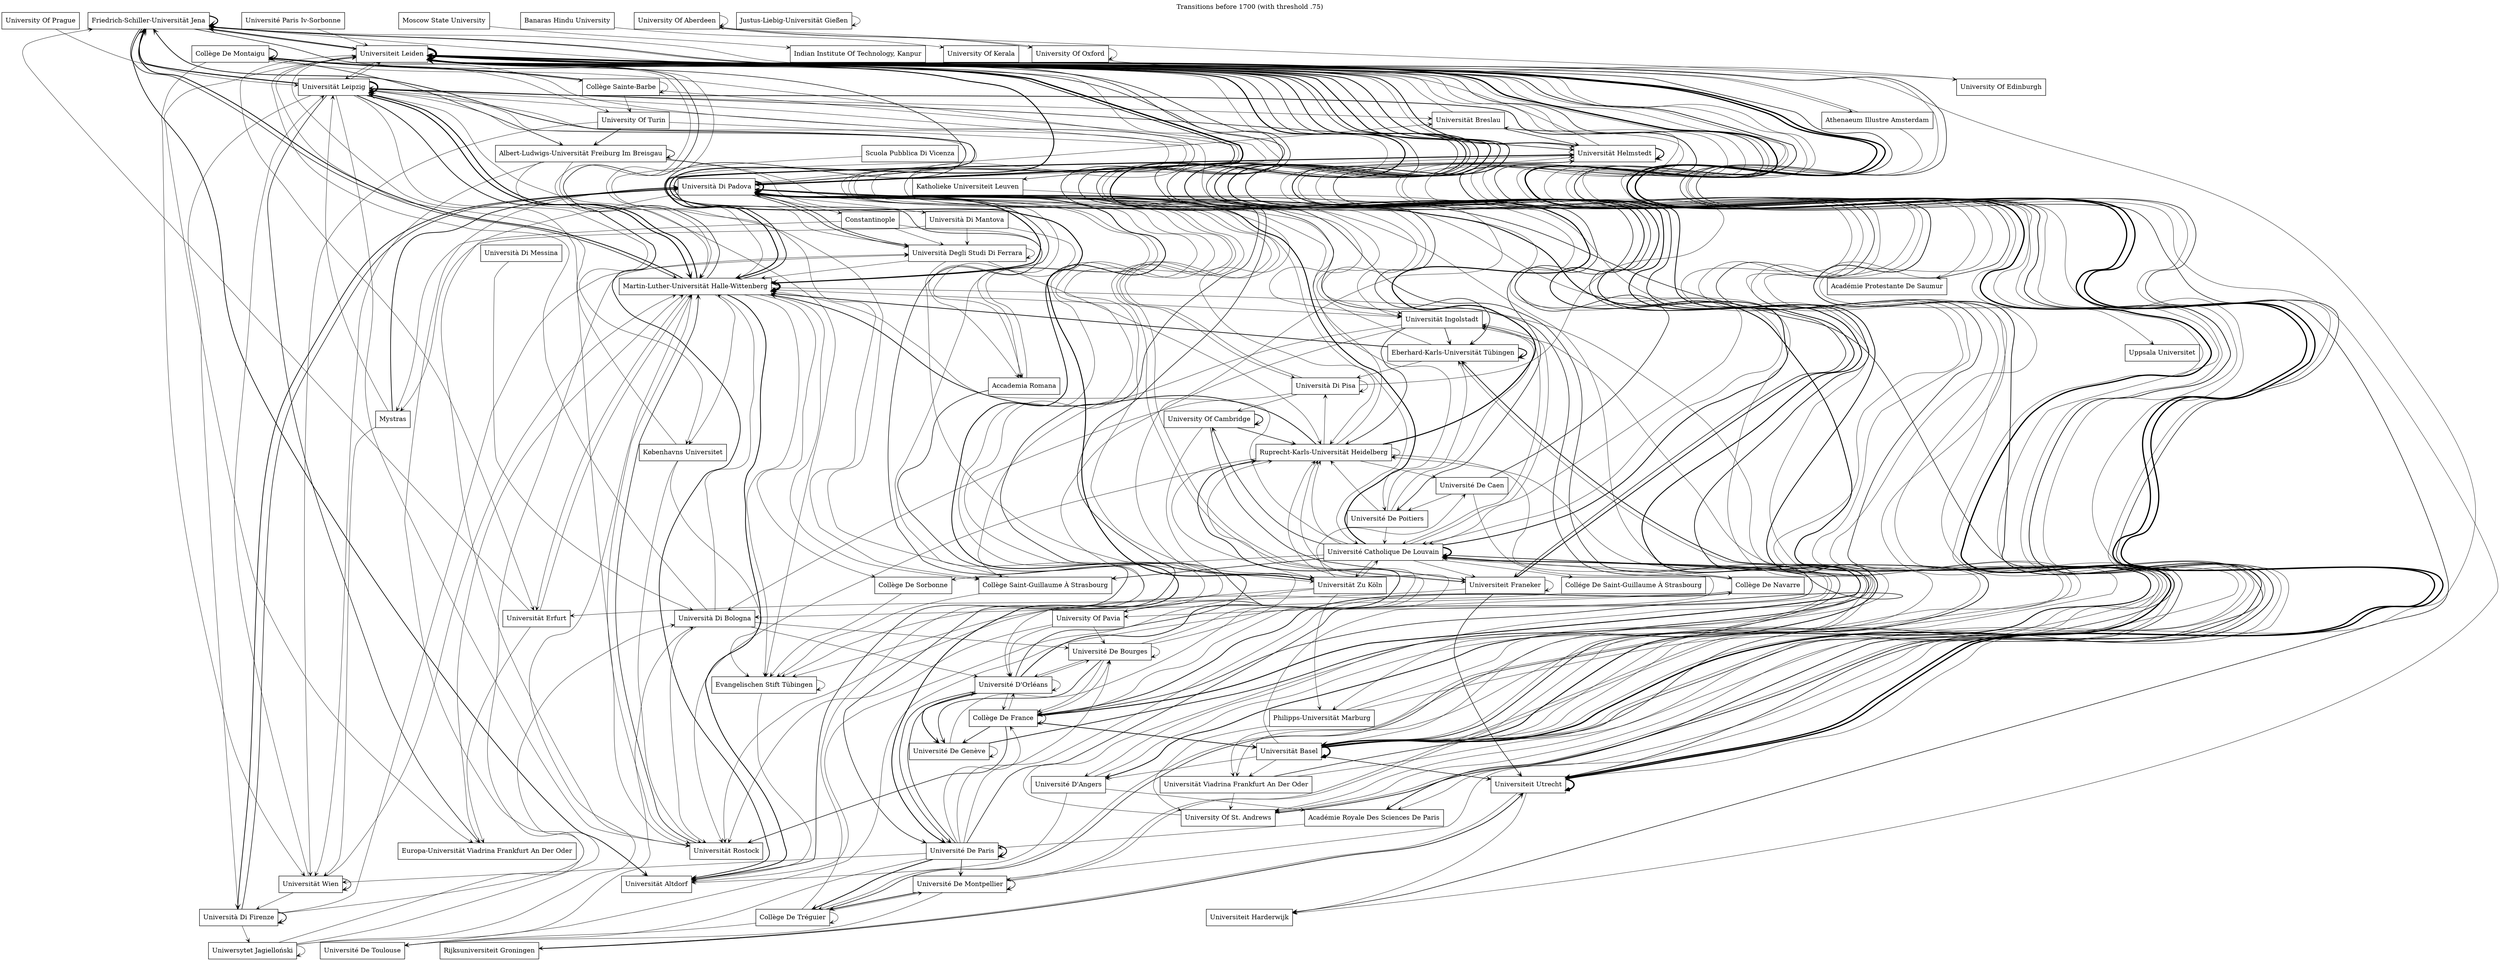 digraph transition {
 node[shape="rectangle"];
 edge[arrowhead="vee", arrowsize=0.8, weight=0.1]; 
 labelloc="t"; 
 label="Transitions before 1700 (with threshold .75)"; 
   "Friedrich-Schiller-Universität Jena" -> "Universität Altdorf" [penwidth = "1.4"];
   "Friedrich-Schiller-Universität Jena" -> "Universiteit Leiden" [penwidth = ".7"];
   "Universität Leipzig" -> "Universität Leipzig" [penwidth = "2.9"];
   "Universität Basel" -> "Universität Basel" [penwidth = "2.8"];
   "Universität Leipzig" -> "Friedrich-Schiller-Universität Jena" [penwidth = "1.9"];
   "Universität Leipzig" -> "Universität Altdorf" [penwidth = "1.4"];
   "Universität Leipzig" -> "Académie Royale Des Sciences De Paris" [penwidth = "1.4"];
   "Universität Leipzig" -> "Martin-Luther-Universität Halle-Wittenberg" [penwidth = "1.9"];
   "University Of Cambridge" -> "University Of Cambridge" [penwidth = "1.4"];
   "Universität Rostock" -> "Martin-Luther-Universität Halle-Wittenberg" [penwidth = "1.1"];
   "Eberhard-Karls-Universität Tübingen" -> "Eberhard-Karls-Universität Tübingen" [penwidth = "1.8"];
   "Moscow State University" -> "Indian Institute Of Technology, Kanpur" [penwidth = ".7"];
   "Universiteit Utrecht" -> "Universiteit Harderwijk" [penwidth = ".7"];
   "Universiteit Utrecht" -> "Universiteit Leiden" [penwidth = "2.6"];
   "Universiteit Leiden" -> "Universiteit Harderwijk" [penwidth = "1.1"];
   "Universiteit Leiden" -> "Universiteit Leiden" [penwidth = "4.0"];
   "Universität Basel" -> "Universiteit Utrecht" [penwidth = "1.1"];
   "Universität Basel" -> "Universiteit Leiden" [penwidth = "2.6"];
   "Universität Basel" -> "Université D'Angers" [penwidth = ".7"];
   "Universität Basel" -> "Friedrich-Schiller-Universität Jena" [penwidth = "1.1"];
   "Universiteit Leiden" -> "Universiteit Utrecht" [penwidth = "2.6"];
   "Universiteit Leiden" -> "Université D'Angers" [penwidth = "1.6"];
   "Universiteit Leiden" -> "Friedrich-Schiller-Universität Jena" [penwidth = "1.6"];
   "Banaras Hindu University" -> "University Of Kerala" [penwidth = ".7"];
   "Académie Royale Des Sciences De Paris" -> "Université De Paris" [penwidth = ".7"];
   "Université De Montpellier" -> "Universiteit Leiden" [penwidth = ".7"];
   "Rijksuniversiteit Groningen" -> "Universiteit Utrecht" [penwidth = "1.4"];
   "Universiteit Utrecht" -> "Universiteit Utrecht" [penwidth = "2.8"];
   "University Of St. Andrews" -> "Universiteit Leiden" [penwidth = "1.4"];
   "University Of St. Andrews" -> "Università Di Padova" [penwidth = ".7"];
   "Universiteit Leiden" -> "Università Di Padova" [penwidth = "1.4"];
   "Universität Helmstedt" -> "Universiteit Leiden" [penwidth = "1.6"];
   "Universität Helmstedt" -> "Università Di Padova" [penwidth = ".7"];
   "Universiteit Franeker" -> "Universiteit Leiden" [penwidth = "1.6"];
   "Universiteit Franeker" -> "Universiteit Utrecht" [penwidth = "1.1"];
   "Universiteit Franeker" -> "Università Di Padova" [penwidth = ".7"];
   "Università Di Padova" -> "Universiteit Leiden" [penwidth = "2.6"];
   "Università Di Padova" -> "Universiteit Utrecht" [penwidth = "1.1"];
   "Università Di Padova" -> "Università Di Padova" [penwidth = "2.6"];
   "Universiteit Utrecht" -> "Friedrich-Schiller-Universität Jena" [penwidth = ".7"];
   "Athenaeum Illustre Amsterdam" -> "Universiteit Harderwijk" [penwidth = ".7"];
   "Athenaeum Illustre Amsterdam" -> "Universiteit Leiden" [penwidth = ".7"];
   "Université De Genève" -> "Universiteit Leiden" [penwidth = "1.4"];
   "Ruprecht-Karls-Universität Heidelberg" -> "Universiteit Leiden" [penwidth = "2.1"];
   "Universiteit Leiden" -> "Athenaeum Illustre Amsterdam" [penwidth = ".7"];
   "University Of Aberdeen" -> "University Of Aberdeen" [penwidth = ".7"];
   "University Of Aberdeen" -> "University Of Oxford" [penwidth = ".7"];
   "University Of Aberdeen" -> "University Of Edinburgh" [penwidth = ".7"];
   "University Of Oxford" -> "University Of Aberdeen" [penwidth = ".7"];
   "University Of Oxford" -> "University Of Oxford" [penwidth = ".7"];
   "University Of Oxford" -> "University Of Edinburgh" [penwidth = ".7"];
   "Université Catholique De Louvain" -> "Université Catholique De Louvain" [penwidth = "2.6"];
   "Université Catholique De Louvain" -> "Università Di Padova" [penwidth = "1.9"];
   "Université Catholique De Louvain" -> "University Of Cambridge" [penwidth = "1.1"];
   "Université Catholique De Louvain" -> "Collège De Tréguier" [penwidth = ".7"];
   "Université Catholique De Louvain" -> "Université De Montpellier" [penwidth = ".7"];
   "Université Catholique De Louvain" -> "Université De Toulouse" [penwidth = ".7"];
   "Collège De Tréguier" -> "Università Di Padova" [penwidth = ".7"];
   "Collège De Tréguier" -> "Université Catholique De Louvain" [penwidth = "1.1"];
   "Collège De Tréguier" -> "Collège De Tréguier" [penwidth = ".7"];
   "Collège De Tréguier" -> "Université De Montpellier" [penwidth = ".7"];
   "Collège De Tréguier" -> "Université De Toulouse" [penwidth = ".7"];
   "Université Catholique De Louvain" -> "Universität Zu Köln" [penwidth = ".7"];
   "Universität Zu Köln" -> "Universiteit Leiden" [penwidth = "1.9"];
   "Universität Zu Köln" -> "Université Catholique De Louvain" [penwidth = ".7"];
   "Université Catholique De Louvain" -> "Universiteit Leiden" [penwidth = "1.6"];
   "Friedrich-Schiller-Universität Jena" -> "Eberhard-Karls-Universität Tübingen" [penwidth = "1.1"];
   "Universität Basel" -> "Eberhard-Karls-Universität Tübingen" [penwidth = "1.4"];
   "Università Di Padova" -> "Universiteit Franeker" [penwidth = ".7"];
   "Università Di Padova" -> "Martin-Luther-Universität Halle-Wittenberg" [penwidth = "1.9"];
   "Université Catholique De Louvain" -> "Universiteit Franeker" [penwidth = ".7"];
   "Université Catholique De Louvain" -> "Martin-Luther-Universität Halle-Wittenberg" [penwidth = ".7"];
   "Universiteit Leiden" -> "Universität Basel" [penwidth = ".7"];
   "Università Di Padova" -> "Universität Basel" [penwidth = "1.8"];
   "Collège De Navarre" -> "Collège De France" [penwidth = "1.4"];
   "Collège De Navarre" -> "University Of Pavia" [penwidth = ".7"];
   "Collège De Navarre" -> "Università Di Padova" [penwidth = "1.1"];
   "Collège De Navarre" -> "Università Di Bologna" [penwidth = ".7"];
   "Università Di Padova" -> "Université Catholique De Louvain" [penwidth = ".7"];
   "Università Di Padova" -> "Collège De France" [penwidth = "1.1"];
   "Università Di Padova" -> "University Of Pavia" [penwidth = ".7"];
   "Università Di Padova" -> "Universität Leipzig" [penwidth = ".7"];
   "Collège De France" -> "Universiteit Leiden" [penwidth = "1.8"];
   "Collège De France" -> "Universität Rostock" [penwidth = "1.1"];
   "Università Di Padova" -> "Universität Rostock" [penwidth = ".7"];
   "University Of Pavia" -> "Universiteit Leiden" [penwidth = "1.1"];
   "University Of Pavia" -> "Universität Rostock" [penwidth = ".7"];
   "Università Degli Studi Di Ferrara" -> "Università Di Padova" [penwidth = "1.1"];
   "Friedrich-Schiller-Universität Jena" -> "Friedrich-Schiller-Universität Jena" [penwidth = "2.1"];
   "Collège De France" -> "Universität Basel" [penwidth = "1.4"];
   "Università Di Padova" -> "Friedrich-Schiller-Universität Jena" [penwidth = "1.4"];
   "Martin-Luther-Universität Halle-Wittenberg" -> "Friedrich-Schiller-Universität Jena" [penwidth = "1.6"];
   "Martin-Luther-Universität Halle-Wittenberg" -> "Universiteit Leiden" [penwidth = "1.1"];
   "University Of Cambridge" -> "Ruprecht-Karls-Universität Heidelberg" [penwidth = "1.1"];
   "University Of Cambridge" -> "Universität Zu Köln" [penwidth = ".7"];
   "Ruprecht-Karls-Universität Heidelberg" -> "Ruprecht-Karls-Universität Heidelberg" [penwidth = ".7"];
   "Ruprecht-Karls-Universität Heidelberg" -> "Universität Zu Köln" [penwidth = ".7"];
   "Universiteit Leiden" -> "Universiteit Franeker" [penwidth = "1.1"];
   "Universität Zu Köln" -> "Université De Caen" [penwidth = ".7"];
   "Universität Zu Köln" -> "Universität Rostock" [penwidth = ".7"];
   "Universität Zu Köln" -> "Philipps-Universität Marburg" [penwidth = ".7"];
   "Ruprecht-Karls-Universität Heidelberg" -> "Université De Caen" [penwidth = ".7"];
   "Ruprecht-Karls-Universität Heidelberg" -> "Universität Rostock" [penwidth = ".7"];
   "Ruprecht-Karls-Universität Heidelberg" -> "Philipps-Universität Marburg" [penwidth = ".7"];
   "Universiteit Leiden" -> "Université De Poitiers" [penwidth = "1.1"];
   "Université De Caen" -> "Universiteit Leiden" [penwidth = "1.1"];
   "Université De Caen" -> "Université De Poitiers" [penwidth = ".7"];
   "Université De Caen" -> "Université D'Angers" [penwidth = ".7"];
   "Università Di Padova" -> "Università Degli Studi Di Ferrara" [penwidth = "1.1"];
   "Università Di Bologna" -> "Universiteit Leiden" [penwidth = ".7"];
   "Università Di Bologna" -> "Universität Rostock" [penwidth = ".7"];
   "Universität Leipzig" -> "Universiteit Leiden" [penwidth = ".7"];
   "Universität Leipzig" -> "Universität Rostock" [penwidth = ".7"];
   "Universität Leipzig" -> "Evangelischen Stift Tübingen" [penwidth = ".7"];
   "Københavns Universitet" -> "Universiteit Leiden" [penwidth = ".7"];
   "Københavns Universitet" -> "Universität Rostock" [penwidth = ".7"];
   "Københavns Universitet" -> "Evangelischen Stift Tübingen" [penwidth = ".7"];
   "Martin-Luther-Universität Halle-Wittenberg" -> "Universität Rostock" [penwidth = ".7"];
   "Martin-Luther-Universität Halle-Wittenberg" -> "Evangelischen Stift Tübingen" [penwidth = ".7"];
   "Universität Rostock" -> "Universiteit Leiden" [penwidth = ".7"];
   "Universiteit Leiden" -> "Universität Erfurt" [penwidth = ".7"];
   "Université De Paris" -> "Collège De Tréguier" [penwidth = "1.6"];
   "Université De Paris" -> "Université Catholique De Louvain" [penwidth = "1.1"];
   "Université De Paris" -> "Université De Montpellier" [penwidth = "1.1"];
   "Université De Paris" -> "Université De Toulouse" [penwidth = ".7"];
   "Université De Montpellier" -> "Collège De Tréguier" [penwidth = "1.4"];
   "Université De Montpellier" -> "Université Catholique De Louvain" [penwidth = ".7"];
   "Université De Montpellier" -> "Université De Montpellier" [penwidth = "1.1"];
   "Université De Montpellier" -> "Université De Toulouse" [penwidth = ".7"];
   "Université Paris Iv-Sorbonne" -> "Universiteit Leiden" [penwidth = ".7"];
   "Universiteit Leiden" -> "Académie Protestante De Saumur" [penwidth = "1.1"];
   "Universiteit Leiden" -> "Universität Leipzig" [penwidth = ".7"];
   "Universiteit Leiden" -> "Universität Altdorf" [penwidth = "1.1"];
   "Universiteit Leiden" -> "Académie Royale Des Sciences De Paris" [penwidth = ".7"];
   "Université D'Angers" -> "Universität Leipzig" [penwidth = ".7"];
   "Université D'Angers" -> "Universität Altdorf" [penwidth = ".7"];
   "Université D'Angers" -> "Académie Royale Des Sciences De Paris" [penwidth = ".7"];
   "Université Catholique De Louvain" -> "Collège De Navarre" [penwidth = ".7"];
   "Université Catholique De Louvain" -> "Collége De Saint-Guillaume À Strasbourg" [penwidth = ".7"];
   "Université Catholique De Louvain" -> "Collège De Sorbonne" [penwidth = ".7"];
   "Université Catholique De Louvain" -> "Collège Saint-Guillaume À Strasbourg" [penwidth = "1.1"];
   "Université Catholique De Louvain" -> "Universität Ingolstadt" [penwidth = ".7"];
   "Université Catholique De Louvain" -> "Ruprecht-Karls-Universität Heidelberg" [penwidth = ".7"];
   "Collège De Montaigu" -> "Université Catholique De Louvain" [penwidth = ".7"];
   "Katholieke Universiteit Leuven" -> "Université Catholique De Louvain" [penwidth = ".7"];
   "Universität Ingolstadt" -> "Université Catholique De Louvain" [penwidth = ".7"];
   "Friedrich-Schiller-Universität Jena" -> "Martin-Luther-Universität Halle-Wittenberg" [penwidth = "1.1"];
   "Universität Basel" -> "Universität Ingolstadt" [penwidth = ".7"];
   "Universität Basel" -> "Université Catholique De Louvain" [penwidth = ".7"];
   "Universität Basel" -> "Ruprecht-Karls-Universität Heidelberg" [penwidth = ".7"];
   "Université De Poitiers" -> "Universität Ingolstadt" [penwidth = ".7"];
   "Université De Poitiers" -> "Université Catholique De Louvain" [penwidth = ".7"];
   "Université De Poitiers" -> "Eberhard-Karls-Universität Tübingen" [penwidth = ".7"];
   "Université De Poitiers" -> "Ruprecht-Karls-Universität Heidelberg" [penwidth = ".7"];
   "Collège Sainte-Barbe" -> "Collège De Montaigu" [penwidth = "1.6"];
   "Collège Sainte-Barbe" -> "Katholieke Universiteit Leuven" [penwidth = ".7"];
   "Collège Sainte-Barbe" -> "University Of Turin" [penwidth = ".7"];
   "Collège Sainte-Barbe" -> "Collège Sainte-Barbe" [penwidth = ".7"];
   "Collège De Montaigu" -> "Collège De Montaigu" [penwidth = "1.6"];
   "Collège De Montaigu" -> "Katholieke Universiteit Leuven" [penwidth = ".7"];
   "Collège De Montaigu" -> "University Of Turin" [penwidth = ".7"];
   "Collège De Montaigu" -> "Collège Sainte-Barbe" [penwidth = ".7"];
   "Collège De Montaigu" -> "Albert-Ludwigs-Universität Freiburg Im Breisgau" [penwidth = "1.1"];
   "Collège De Montaigu" -> "Universität Wien" [penwidth = ".7"];
   "Collège De Montaigu" -> "Universität Ingolstadt" [penwidth = ".7"];
   "University Of Turin" -> "Albert-Ludwigs-Universität Freiburg Im Breisgau" [penwidth = "1.1"];
   "University Of Turin" -> "Universität Wien" [penwidth = ".7"];
   "University Of Turin" -> "Universität Ingolstadt" [penwidth = ".7"];
   "Universität Wien" -> "Universität Leipzig" [penwidth = ".7"];
   "Universität Wien" -> "Universität Wien" [penwidth = "1.1"];
   "Universität Leipzig" -> "Università Di Firenze" [penwidth = ".7"];
   "Universität Wien" -> "Università Di Firenze" [penwidth = ".7"];
   "Martin-Luther-Universität Halle-Wittenberg" -> "Martin-Luther-Universität Halle-Wittenberg" [penwidth = "3.8"];
   "Martin-Luther-Universität Halle-Wittenberg" -> "Università Di Padova" [penwidth = "1.1"];
   "Università Di Firenze" -> "Università Degli Studi Di Ferrara" [penwidth = ".7"];
   "Università Di Firenze" -> "Università Di Bologna" [penwidth = ".7"];
   "Università Di Firenze" -> "Università Di Padova" [penwidth = "1.1"];
   "Università Di Firenze" -> "Uniwersytet Jagielloński" [penwidth = ".7"];
   "Uniwersytet Jagielloński" -> "Università Degli Studi Di Ferrara" [penwidth = ".7"];
   "Uniwersytet Jagielloński" -> "Università Di Bologna" [penwidth = ".7"];
   "Uniwersytet Jagielloński" -> "Università Di Padova" [penwidth = ".7"];
   "Uniwersytet Jagielloński" -> "Uniwersytet Jagielloński" [penwidth = ".7"];
   "Università Di Bologna" -> "Martin-Luther-Universität Halle-Wittenberg" [penwidth = ".7"];
   "Uniwersytet Jagielloński" -> "Martin-Luther-Universität Halle-Wittenberg" [penwidth = ".7"];
   "Università Degli Studi Di Ferrara" -> "Martin-Luther-Universität Halle-Wittenberg" [penwidth = ".7"];
   "Universiteit Leiden" -> "University Of St. Andrews" [penwidth = ".7"];
   "Universiteit Leiden" -> "Universität Helmstedt" [penwidth = ".7"];
   "Philipps-Universität Marburg" -> "Universiteit Leiden" [penwidth = ".7"];
   "Philipps-Universität Marburg" -> "University Of St. Andrews" [penwidth = ".7"];
   "Philipps-Universität Marburg" -> "Universität Helmstedt" [penwidth = ".7"];
   "Albert-Ludwigs-Universität Freiburg Im Breisgau" -> "Albert-Ludwigs-Universität Freiburg Im Breisgau" [penwidth = "1.1"];
   "Albert-Ludwigs-Universität Freiburg Im Breisgau" -> "Universität Wien" [penwidth = ".7"];
   "Albert-Ludwigs-Universität Freiburg Im Breisgau" -> "Universität Ingolstadt" [penwidth = ".7"];
   "Albert-Ludwigs-Universität Freiburg Im Breisgau" -> "Martin-Luther-Universität Halle-Wittenberg" [penwidth = ".7"];
   "Universität Wien" -> "Martin-Luther-Universität Halle-Wittenberg" [penwidth = ".7"];
   "Martin-Luther-Universität Halle-Wittenberg" -> "Universität Leipzig" [penwidth = "1.8"];
   "Martin-Luther-Universität Halle-Wittenberg" -> "Københavns Universitet" [penwidth = ".7"];
   "Ruprecht-Karls-Universität Heidelberg" -> "Martin-Luther-Universität Halle-Wittenberg" [penwidth = "1.4"];
   "Ruprecht-Karls-Universität Heidelberg" -> "Università Di Pisa" [penwidth = ".7"];
   "Ruprecht-Karls-Universität Heidelberg" -> "Universität Leipzig" [penwidth = ".7"];
   "Eberhard-Karls-Universität Tübingen" -> "Martin-Luther-Universität Halle-Wittenberg" [penwidth = "1.4"];
   "Eberhard-Karls-Universität Tübingen" -> "Università Di Pisa" [penwidth = ".7"];
   "Eberhard-Karls-Universität Tübingen" -> "Universität Leipzig" [penwidth = ".7"];
   "Martin-Luther-Universität Halle-Wittenberg" -> "Universität Altdorf" [penwidth = "1.6"];
   "Collége De Saint-Guillaume À Strasbourg" -> "Evangelischen Stift Tübingen" [penwidth = ".7"];
   "Universität Ingolstadt" -> "Evangelischen Stift Tübingen" [penwidth = ".7"];
   "Collège Saint-Guillaume À Strasbourg" -> "Evangelischen Stift Tübingen" [penwidth = ".7"];
   "Collège De Sorbonne" -> "Evangelischen Stift Tübingen" [penwidth = ".7"];
   "Evangelischen Stift Tübingen" -> "Evangelischen Stift Tübingen" [penwidth = ".7"];
   "Universität Leipzig" -> "Københavns Universitet" [penwidth = ".7"];
   "Evangelischen Stift Tübingen" -> "Universität Altdorf" [penwidth = ".7"];
   "Universität Ingolstadt" -> "Eberhard-Karls-Universität Tübingen" [penwidth = "1.1"];
   "Universität Ingolstadt" -> "Ruprecht-Karls-Universität Heidelberg" [penwidth = "1.1"];
   "Martin-Luther-Universität Halle-Wittenberg" -> "Collège De Sorbonne" [penwidth = ".7"];
   "Martin-Luther-Universität Halle-Wittenberg" -> "Collège Saint-Guillaume À Strasbourg" [penwidth = ".7"];
   "Martin-Luther-Universität Halle-Wittenberg" -> "Universität Ingolstadt" [penwidth = ".7"];
   "Scuola Pubblica Di Vicenza" -> "Università Degli Studi Di Ferrara" [penwidth = ".7"];
   "Università Di Padova" -> "Université De Paris" [penwidth = "1.6"];
   "Università Degli Studi Di Ferrara" -> "Università Degli Studi Di Ferrara" [penwidth = ".7"];
   "Université De Paris" -> "Universität Wien" [penwidth = ".7"];
   "Justus-Liebig-Universität Gießen" -> "Justus-Liebig-Universität Gießen" [penwidth = ".7"];
   "Martin-Luther-Universität Halle-Wittenberg" -> "Universität Helmstedt" [penwidth = "1.4"];
   "University Of Prague" -> "Universität Leipzig" [penwidth = ".7"];
   "Universität Helmstedt" -> "Martin-Luther-Universität Halle-Wittenberg" [penwidth = "1.9"];
   "Universität Helmstedt" -> "Friedrich-Schiller-Universität Jena" [penwidth = ".7"];
   "Europa-Universität Viadrina Frankfurt An Der Oder" -> "Martin-Luther-Universität Halle-Wittenberg" [penwidth = ".7"];
   "Università Degli Studi Di Ferrara" -> "Ruprecht-Karls-Universität Heidelberg" [penwidth = ".7"];
   "Università Degli Studi Di Ferrara" -> "Universität Zu Köln" [penwidth = ".7"];
   "Universität Helmstedt" -> "Universität Helmstedt" [penwidth = "1.8"];
   "Universität Leipzig" -> "Universität Helmstedt" [penwidth = "1.1"];
   "Università Di Pisa" -> "Universität Helmstedt" [penwidth = ".7"];
   "Universität Viadrina Frankfurt An Der Oder" -> "Universiteit Leiden" [penwidth = ".7"];
   "Universität Viadrina Frankfurt An Der Oder" -> "University Of St. Andrews" [penwidth = ".7"];
   "Universität Viadrina Frankfurt An Der Oder" -> "Universität Helmstedt" [penwidth = "1.1"];
   "Universität Breslau" -> "Universiteit Leiden" [penwidth = ".7"];
   "Universität Breslau" -> "University Of St. Andrews" [penwidth = ".7"];
   "Universität Breslau" -> "Universität Helmstedt" [penwidth = "1.1"];
   "Universität Helmstedt" -> "University Of St. Andrews" [penwidth = ".7"];
   "Universität Basel" -> "Universität Breslau" [penwidth = ".7"];
   "Universität Basel" -> "Universität Helmstedt" [penwidth = ".7"];
   "Universität Basel" -> "Universität Viadrina Frankfurt An Der Oder" [penwidth = ".7"];
   "Universität Leipzig" -> "Universität Breslau" [penwidth = ".7"];
   "Universität Leipzig" -> "Universität Viadrina Frankfurt An Der Oder" [penwidth = ".7"];
   "Martin-Luther-Universität Halle-Wittenberg" -> "Universität Breslau" [penwidth = ".7"];
   "Martin-Luther-Universität Halle-Wittenberg" -> "Universität Viadrina Frankfurt An Der Oder" [penwidth = ".7"];
   "Universität Zu Köln" -> "Universität Altdorf" [penwidth = ".7"];
   "Università Di Padova" -> "Universität Zu Köln" [penwidth = ".7"];
   "Friedrich-Schiller-Universität Jena" -> "Universität Basel" [penwidth = ".7"];
   "Universität Erfurt" -> "Friedrich-Schiller-Universität Jena" [penwidth = ".7"];
   "Université De Paris" -> "Université De Paris" [penwidth = "1.8"];
   "Martin-Luther-Universität Halle-Wittenberg" -> "Universität Erfurt" [penwidth = ".7"];
   "Universiteit Franeker" -> "Universiteit Franeker" [penwidth = ".7"];
   "University Of Cambridge" -> "Universiteit Franeker" [penwidth = "1.1"];
   "Accademia Romana" -> "Université De Paris" [penwidth = "1.1"];
   "Universität Ingolstadt" -> "Collège Saint-Guillaume À Strasbourg" [penwidth = ".7"];
   "Albert-Ludwigs-Universität Freiburg Im Breisgau" -> "Collège Saint-Guillaume À Strasbourg" [penwidth = ".7"];
   "Albert-Ludwigs-Universität Freiburg Im Breisgau" -> "Ruprecht-Karls-Universität Heidelberg" [penwidth = ".7"];
   "Università Di Padova" -> "Université De Poitiers" [penwidth = ".7"];
   "Università Di Padova" -> "Accademia Romana" [penwidth = ".7"];
   "Università Di Padova" -> "Università Di Firenze" [penwidth = "1.4"];
   "Université D'Orléans" -> "Université De Paris" [penwidth = "1.1"];
   "Università Di Firenze" -> "Università Di Firenze" [penwidth = "1.4"];
   "Università Di Padova" -> "Université D'Orléans" [penwidth = ".7"];
   "Université De Paris" -> "Collège De Navarre" [penwidth = ".7"];
   "Université De Paris" -> "Collège De France" [penwidth = ".7"];
   "Mystras" -> "Universität Leipzig" [penwidth = ".7"];
   "Mystras" -> "Universität Wien" [penwidth = ".7"];
   "Mystras" -> "Università Di Padova" [penwidth = "1.4"];
   "Accademia Romana" -> "Università Di Padova" [penwidth = ".7"];
   "Constantinople" -> "Università Degli Studi Di Ferrara" [penwidth = ".7"];
   "Constantinople" -> "Accademia Romana" [penwidth = ".7"];
   "Constantinople" -> "Mystras" [penwidth = ".7"];
   "Università Di Mantova" -> "Università Degli Studi Di Ferrara" [penwidth = ".7"];
   "Università Di Mantova" -> "Accademia Romana" [penwidth = ".7"];
   "Università Di Mantova" -> "Mystras" [penwidth = ".7"];
   "Collège De France" -> "Collège De France" [penwidth = "1.1"];
   "Collège De France" -> "Université D'Orléans" [penwidth = ".7"];
   "Collège De France" -> "Université De Bourges" [penwidth = ".7"];
   "Collège De France" -> "Université De Genève" [penwidth = "1.1"];
   "Université D'Orléans" -> "Universiteit Leiden" [penwidth = "1.1"];
   "Université D'Orléans" -> "Ruprecht-Karls-Universität Heidelberg" [penwidth = "1.4"];
   "Université D'Orléans" -> "Université De Genève" [penwidth = "1.6"];
   "Université De Paris" -> "Université D'Orléans" [penwidth = "1.1"];
   "Université De Paris" -> "Université De Bourges" [penwidth = ".7"];
   "Université D'Orléans" -> "Collège De France" [penwidth = ".7"];
   "Université D'Orléans" -> "Université D'Orléans" [penwidth = ".7"];
   "Université D'Orléans" -> "Université De Bourges" [penwidth = ".7"];
   "Université De Bourges" -> "Collège De France" [penwidth = ".7"];
   "Université De Bourges" -> "Université D'Orléans" [penwidth = ".7"];
   "Université De Bourges" -> "Université De Bourges" [penwidth = ".7"];
   "Université De Bourges" -> "Université De Genève" [penwidth = "1.1"];
   "University Of Pavia" -> "Université D'Orléans" [penwidth = ".7"];
   "University Of Pavia" -> "Université De Bourges" [penwidth = ".7"];
   "Università Di Bologna" -> "Université D'Orléans" [penwidth = ".7"];
   "Università Di Bologna" -> "Université De Bourges" [penwidth = ".7"];
   "Collège Saint-Guillaume À Strasbourg" -> "Universiteit Leiden" [penwidth = ".7"];
   "Università Di Pisa" -> "University Of Cambridge" [penwidth = ".7"];
   "Università Di Padova" -> "Constantinople" [penwidth = ".7"];
   "Università Di Padova" -> "Università Di Mantova" [penwidth = ".7"];
   "Università Di Pisa" -> "Università Di Pisa" [penwidth = ".7"];
   "Università Di Pisa" -> "Università Di Padova" [penwidth = ".7"];
   "Università Di Padova" -> "Università Di Pisa" [penwidth = ".7"];
   "Universität Leipzig" -> "Europa-Universität Viadrina Frankfurt An Der Oder" [penwidth = "1.1"];
   "Eberhard-Karls-Universität Tübingen" -> "Universität Basel" [penwidth = ".7"];
   "Universiteit Utrecht" -> "Rijksuniversiteit Groningen" [penwidth = ".7"];
   "Universiteit Leiden" -> "Uppsala Universitet" [penwidth = ".7"];
   "Università Di Messina" -> "Università Di Bologna" [penwidth = ".7"];
   "Universiteit Franeker" -> "Universität Erfurt" [penwidth = ".7"];
   "Universität Erfurt" -> "Martin-Luther-Universität Halle-Wittenberg" [penwidth = ".7"];
   "Universität Erfurt" -> "Europa-Universität Viadrina Frankfurt An Der Oder" [penwidth = ".7"];
   "Universiteit Leiden" -> "Martin-Luther-Universität Halle-Wittenberg" [penwidth = ".7"];
   "Universiteit Leiden" -> "Europa-Universität Viadrina Frankfurt An Der Oder" [penwidth = ".7"];
   "Collège De France" -> "Ruprecht-Karls-Universität Heidelberg" [penwidth = ".7"];
   "Université De Bourges" -> "Universiteit Leiden" [penwidth = ".7"];
   "Université De Bourges" -> "Ruprecht-Karls-Universität Heidelberg" [penwidth = ".7"];
   "Université De Genève" -> "Ruprecht-Karls-Universität Heidelberg" [penwidth = ".7"];
   "Université De Genève" -> "Université De Genève" [penwidth = ".7"];
   "Università Di Pisa" -> "Università Di Bologna" [penwidth = ".7"];
 }
